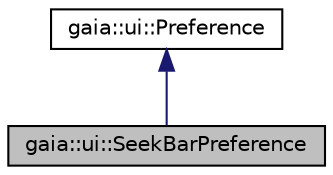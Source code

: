 digraph G
{
  edge [fontname="Helvetica",fontsize="10",labelfontname="Helvetica",labelfontsize="10"];
  node [fontname="Helvetica",fontsize="10",shape=record];
  Node1 [label="gaia::ui::SeekBarPreference",height=0.2,width=0.4,color="black", fillcolor="grey75", style="filled" fontcolor="black"];
  Node2 -> Node1 [dir=back,color="midnightblue",fontsize="10",style="solid",fontname="Helvetica"];
  Node2 [label="gaia::ui::Preference",height=0.2,width=0.4,color="black", fillcolor="white", style="filled",URL="$dd/d14/classgaia_1_1ui_1_1_preference.html",tooltip="Interface definition for a callback to be invoked when the value of this Preference has been changed ..."];
}
